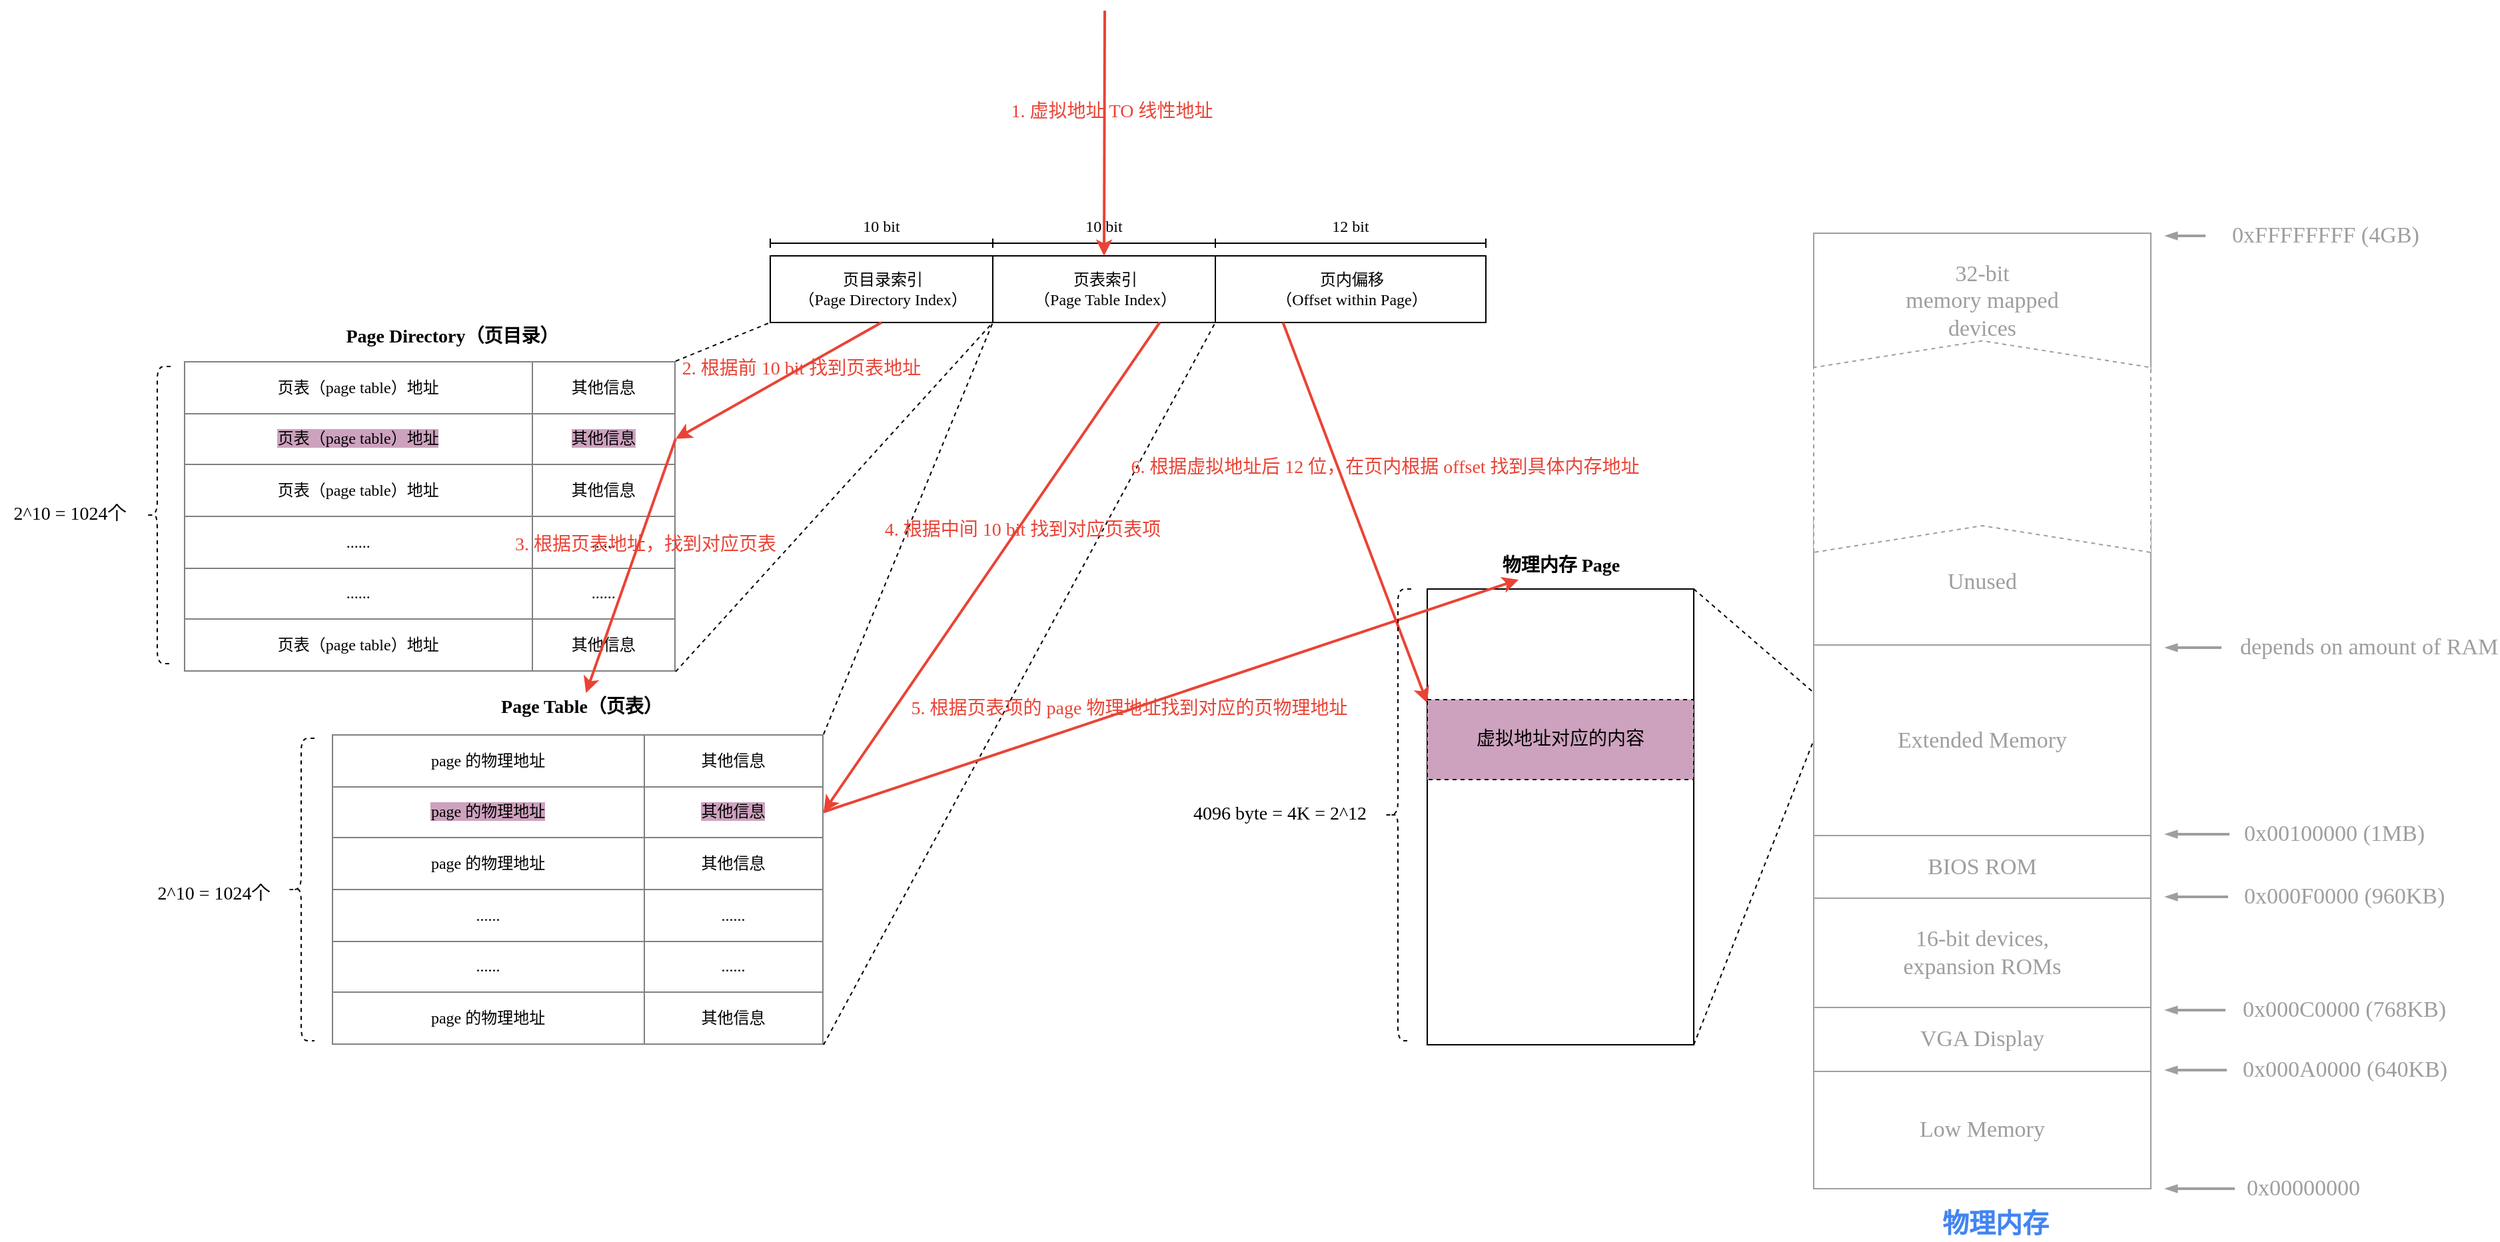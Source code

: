 <mxfile version="13.0.3" type="device"><diagram id="6KUwOxn8q8xdI3PRetwl" name="第 1 页"><mxGraphModel dx="2866" dy="1620" grid="0" gridSize="10" guides="1" tooltips="1" connect="1" arrows="1" fold="1" page="0" pageScale="1" pageWidth="827" pageHeight="1169" math="0" shadow="0"><root><mxCell id="0"/><mxCell id="1" parent="0"/><mxCell id="YWTQ7E8s6NrIF0hfPg3s-1" value="页目录索引&lt;br&gt;（Page Directory Index）" style="rounded=0;fontFamily=Comic Sans MS;align=center;html=1;" vertex="1" parent="1"><mxGeometry x="-26" y="127" width="167" height="50" as="geometry"/></mxCell><mxCell id="YWTQ7E8s6NrIF0hfPg3s-2" value="页表索引&lt;br&gt;（Page Table Index）" style="rounded=0;fontFamily=Comic Sans MS;html=1;" vertex="1" parent="1"><mxGeometry x="141" y="127" width="167" height="50" as="geometry"/></mxCell><mxCell id="YWTQ7E8s6NrIF0hfPg3s-3" value="页内偏移&lt;br&gt;（Offset within Page）" style="rounded=0;fontFamily=Comic Sans MS;html=1;" vertex="1" parent="1"><mxGeometry x="308" y="127" width="203" height="50" as="geometry"/></mxCell><mxCell id="YWTQ7E8s6NrIF0hfPg3s-4" value="10 bit" style="shape=crossbar;whiteSpace=wrap;html=1;rounded=1;fontFamily=Comic Sans MS;align=center;verticalAlign=bottom;labelPosition=center;verticalLabelPosition=top;" vertex="1" parent="1"><mxGeometry x="-26" y="114" width="167" height="7" as="geometry"/></mxCell><mxCell id="YWTQ7E8s6NrIF0hfPg3s-6" value="10 bit" style="shape=crossbar;whiteSpace=wrap;html=1;rounded=1;fontFamily=Comic Sans MS;align=center;verticalAlign=bottom;labelPosition=center;verticalLabelPosition=top;" vertex="1" parent="1"><mxGeometry x="141" y="114" width="167" height="7" as="geometry"/></mxCell><mxCell id="YWTQ7E8s6NrIF0hfPg3s-7" value="12 bit" style="shape=crossbar;whiteSpace=wrap;html=1;rounded=1;fontFamily=Comic Sans MS;align=center;verticalAlign=bottom;labelPosition=center;verticalLabelPosition=top;" vertex="1" parent="1"><mxGeometry x="308" y="114" width="203" height="7" as="geometry"/></mxCell><mxCell id="YWTQ7E8s6NrIF0hfPg3s-9" value="&lt;table border=&quot;1&quot; width=&quot;100%&quot; style=&quot;width: 100% ; height: 100% ; border-collapse: collapse&quot;&gt;&lt;tbody&gt;&lt;tr&gt;&lt;td align=&quot;center&quot;&gt;页表（page table）地址&lt;/td&gt;&lt;td align=&quot;center&quot;&gt;其他信息&lt;/td&gt;&lt;/tr&gt;&lt;tr&gt;&lt;td align=&quot;center&quot;&gt;&lt;span style=&quot;background-color: rgb(205 , 162 , 190)&quot;&gt;页表（page table）地址&lt;/span&gt;&lt;/td&gt;&lt;td align=&quot;center&quot;&gt;&lt;span style=&quot;background-color: rgb(205 , 162 , 190)&quot;&gt;其他信息&lt;/span&gt;&lt;/td&gt;&lt;/tr&gt;&lt;tr&gt;&lt;td align=&quot;center&quot;&gt;页表（page table）地址&lt;/td&gt;&lt;td align=&quot;center&quot;&gt;其他信息&lt;/td&gt;&lt;/tr&gt;&lt;tr&gt;&lt;td&gt;......&lt;/td&gt;&lt;td&gt;......&lt;/td&gt;&lt;/tr&gt;&lt;tr&gt;&lt;td&gt;......&lt;/td&gt;&lt;td&gt;......&lt;/td&gt;&lt;/tr&gt;&lt;tr&gt;&lt;td&gt;页表（page table）地址&lt;br&gt;&lt;/td&gt;&lt;td&gt;其他信息&lt;br&gt;&lt;/td&gt;&lt;/tr&gt;&lt;/tbody&gt;&lt;/table&gt;" style="text;html=1;strokeColor=none;fillColor=none;overflow=fill;fontFamily=Comic Sans MS;align=center;" vertex="1" parent="1"><mxGeometry x="-466" y="206" width="369" height="233" as="geometry"/></mxCell><mxCell id="YWTQ7E8s6NrIF0hfPg3s-11" value="" style="endArrow=none;dashed=1;html=1;fontFamily=Comic Sans MS;entryX=0;entryY=1;entryDx=0;entryDy=0;exitX=1;exitY=0;exitDx=0;exitDy=0;" edge="1" parent="1" source="YWTQ7E8s6NrIF0hfPg3s-9" target="YWTQ7E8s6NrIF0hfPg3s-1"><mxGeometry width="50" height="50" relative="1" as="geometry"><mxPoint x="41" y="380" as="sourcePoint"/><mxPoint x="91" y="330" as="targetPoint"/></mxGeometry></mxCell><mxCell id="YWTQ7E8s6NrIF0hfPg3s-12" value="" style="endArrow=none;dashed=1;html=1;fontFamily=Comic Sans MS;entryX=1;entryY=1;entryDx=0;entryDy=0;exitX=1;exitY=1;exitDx=0;exitDy=0;" edge="1" parent="1" source="YWTQ7E8s6NrIF0hfPg3s-9" target="YWTQ7E8s6NrIF0hfPg3s-1"><mxGeometry width="50" height="50" relative="1" as="geometry"><mxPoint x="-227" y="280" as="sourcePoint"/><mxPoint x="-16" y="187" as="targetPoint"/></mxGeometry></mxCell><mxCell id="YWTQ7E8s6NrIF0hfPg3s-14" value="Page Directory（页目录）" style="text;html=1;align=center;verticalAlign=middle;resizable=0;points=[];autosize=1;fontFamily=Comic Sans MS;fontSize=14;fontStyle=1" vertex="1" parent="1"><mxGeometry x="-356" y="177" width="181" height="21" as="geometry"/></mxCell><mxCell id="YWTQ7E8s6NrIF0hfPg3s-15" value="" style="shape=curlyBracket;whiteSpace=wrap;html=1;rounded=1;fontFamily=Comic Sans MS;fontSize=14;align=center;dashed=1;" vertex="1" parent="1"><mxGeometry x="-496" y="210" width="20" height="223" as="geometry"/></mxCell><mxCell id="YWTQ7E8s6NrIF0hfPg3s-16" value="2^10 = 1024个" style="text;html=1;align=center;verticalAlign=middle;resizable=0;points=[];autosize=1;fontSize=14;fontFamily=Comic Sans MS;" vertex="1" parent="1"><mxGeometry x="-604" y="310" width="103" height="21" as="geometry"/></mxCell><mxCell id="YWTQ7E8s6NrIF0hfPg3s-17" value="&lt;table border=&quot;1&quot; width=&quot;100%&quot; style=&quot;width: 100% ; height: 100% ; border-collapse: collapse&quot;&gt;&lt;tbody&gt;&lt;tr&gt;&lt;td align=&quot;center&quot;&gt;page 的物理地址&lt;/td&gt;&lt;td align=&quot;center&quot;&gt;其他信息&lt;/td&gt;&lt;/tr&gt;&lt;tr&gt;&lt;td align=&quot;center&quot;&gt;&lt;span style=&quot;background-color: rgb(205 , 162 , 190)&quot;&gt;page 的物理地址&lt;br&gt;&lt;/span&gt;&lt;/td&gt;&lt;td align=&quot;center&quot;&gt;&lt;span style=&quot;background-color: rgb(205 , 162 , 190)&quot;&gt;其他信息&lt;/span&gt;&lt;/td&gt;&lt;/tr&gt;&lt;tr&gt;&lt;td align=&quot;center&quot;&gt;page 的物理地址&lt;br&gt;&lt;/td&gt;&lt;td align=&quot;center&quot;&gt;其他信息&lt;/td&gt;&lt;/tr&gt;&lt;tr&gt;&lt;td&gt;......&lt;/td&gt;&lt;td&gt;......&lt;/td&gt;&lt;/tr&gt;&lt;tr&gt;&lt;td&gt;......&lt;/td&gt;&lt;td&gt;......&lt;/td&gt;&lt;/tr&gt;&lt;tr&gt;&lt;td&gt;page 的物理地址&lt;br&gt;&lt;/td&gt;&lt;td&gt;其他信息&lt;br&gt;&lt;/td&gt;&lt;/tr&gt;&lt;/tbody&gt;&lt;/table&gt;" style="text;html=1;strokeColor=none;fillColor=none;overflow=fill;fontFamily=Comic Sans MS;align=center;" vertex="1" parent="1"><mxGeometry x="-355" y="486" width="369" height="233" as="geometry"/></mxCell><mxCell id="YWTQ7E8s6NrIF0hfPg3s-18" value="Page Table（页表）" style="text;html=1;align=center;verticalAlign=middle;resizable=0;points=[];autosize=1;fontFamily=Comic Sans MS;fontSize=14;fontStyle=1" vertex="1" parent="1"><mxGeometry x="-238" y="455" width="140" height="21" as="geometry"/></mxCell><mxCell id="YWTQ7E8s6NrIF0hfPg3s-19" value="" style="endArrow=none;dashed=1;html=1;fontFamily=Comic Sans MS;entryX=0;entryY=1;entryDx=0;entryDy=0;exitX=1;exitY=0;exitDx=0;exitDy=0;" edge="1" parent="1" source="YWTQ7E8s6NrIF0hfPg3s-17" target="YWTQ7E8s6NrIF0hfPg3s-2"><mxGeometry width="50" height="50" relative="1" as="geometry"><mxPoint x="-87" y="449" as="sourcePoint"/><mxPoint x="151" y="187" as="targetPoint"/></mxGeometry></mxCell><mxCell id="YWTQ7E8s6NrIF0hfPg3s-20" value="" style="endArrow=none;dashed=1;html=1;fontFamily=Comic Sans MS;entryX=1;entryY=1;entryDx=0;entryDy=0;exitX=1;exitY=1;exitDx=0;exitDy=0;" edge="1" parent="1" source="YWTQ7E8s6NrIF0hfPg3s-17" target="YWTQ7E8s6NrIF0hfPg3s-2"><mxGeometry width="50" height="50" relative="1" as="geometry"><mxPoint x="254" y="516" as="sourcePoint"/><mxPoint x="151" y="187" as="targetPoint"/></mxGeometry></mxCell><mxCell id="YWTQ7E8s6NrIF0hfPg3s-21" value="" style="shape=curlyBracket;whiteSpace=wrap;html=1;rounded=1;fontFamily=Comic Sans MS;fontSize=14;align=center;dashed=1;" vertex="1" parent="1"><mxGeometry x="-388" y="489" width="20" height="227" as="geometry"/></mxCell><mxCell id="YWTQ7E8s6NrIF0hfPg3s-22" value="2^10 = 1024个" style="text;html=1;align=center;verticalAlign=middle;resizable=0;points=[];autosize=1;fontSize=14;fontFamily=Comic Sans MS;" vertex="1" parent="1"><mxGeometry x="-496" y="595" width="103" height="21" as="geometry"/></mxCell><mxCell id="YWTQ7E8s6NrIF0hfPg3s-23" value="&lt;span style=&quot;text-align: left;&quot;&gt;Low Memory&lt;/span&gt;" style="rounded=0;whiteSpace=wrap;html=1;labelBackgroundColor=none;fontSize=17;fontColor=#9E9E9E;align=center;strokeColor=#9E9E9E;fontFamily=Comic Sans MS;" vertex="1" parent="1"><mxGeometry x="757" y="739" width="253" height="88" as="geometry"/></mxCell><mxCell id="YWTQ7E8s6NrIF0hfPg3s-24" value="&lt;span style=&quot;text-align: left;&quot;&gt;VGA Display&lt;/span&gt;" style="rounded=0;whiteSpace=wrap;html=1;labelBackgroundColor=none;fontSize=17;fontColor=#9E9E9E;align=center;strokeColor=#9E9E9E;fontFamily=Comic Sans MS;" vertex="1" parent="1"><mxGeometry x="757" y="691" width="253" height="48" as="geometry"/></mxCell><mxCell id="YWTQ7E8s6NrIF0hfPg3s-25" value="&lt;span style=&quot;text-align: left;&quot;&gt;16-bit devices,&lt;br&gt;&lt;/span&gt;&lt;span style=&quot;text-align: left;&quot;&gt;expansion ROMs&lt;/span&gt;&lt;span style=&quot;text-align: left;&quot;&gt;&lt;br&gt;&lt;/span&gt;" style="rounded=0;whiteSpace=wrap;html=1;labelBackgroundColor=none;fontSize=17;fontColor=#9E9E9E;align=center;strokeColor=#9E9E9E;fontFamily=Comic Sans MS;" vertex="1" parent="1"><mxGeometry x="757" y="609" width="253" height="82" as="geometry"/></mxCell><mxCell id="YWTQ7E8s6NrIF0hfPg3s-26" value="&lt;span style=&quot;text-align: left;&quot;&gt;BIOS ROM&lt;/span&gt;" style="rounded=0;whiteSpace=wrap;html=1;labelBackgroundColor=none;fontSize=17;fontColor=#9E9E9E;align=center;strokeColor=#9E9E9E;fontFamily=Comic Sans MS;" vertex="1" parent="1"><mxGeometry x="757" y="562" width="253" height="47" as="geometry"/></mxCell><mxCell id="YWTQ7E8s6NrIF0hfPg3s-27" value="&lt;span style=&quot;text-align: left;&quot;&gt;Extended Memory&lt;/span&gt;" style="rounded=0;whiteSpace=wrap;html=1;labelBackgroundColor=none;fontSize=17;fontColor=#9E9E9E;align=center;strokeColor=#9E9E9E;fontFamily=Comic Sans MS;" vertex="1" parent="1"><mxGeometry x="757" y="419" width="253" height="143" as="geometry"/></mxCell><mxCell id="YWTQ7E8s6NrIF0hfPg3s-28" value="&lt;span style=&quot;text-align: left;&quot;&gt;Unused&lt;/span&gt;" style="rounded=0;whiteSpace=wrap;html=1;labelBackgroundColor=none;fontSize=17;fontColor=#9E9E9E;align=center;strokeColor=#9E9E9E;fontFamily=Comic Sans MS;" vertex="1" parent="1"><mxGeometry x="757" y="325" width="253" height="94" as="geometry"/></mxCell><mxCell id="YWTQ7E8s6NrIF0hfPg3s-29" value="物理内存" style="text;html=1;align=center;verticalAlign=middle;resizable=0;points=[];autosize=1;fontSize=20;fontColor=#4284F3;strokeColor=none;fontFamily=Comic Sans MS;fontStyle=1" vertex="1" parent="1"><mxGeometry x="848" y="838" width="90" height="28" as="geometry"/></mxCell><mxCell id="YWTQ7E8s6NrIF0hfPg3s-30" value="&lt;span style=&quot;text-align: left;&quot;&gt;32-bit&lt;br&gt;&lt;/span&gt;&lt;span style=&quot;text-align: left;&quot;&gt;memory mapped&lt;br&gt;&lt;/span&gt;&lt;span style=&quot;text-align: left;&quot;&gt;devices&lt;/span&gt;" style="rounded=0;whiteSpace=wrap;html=1;labelBackgroundColor=none;fontSize=17;fontColor=#9E9E9E;align=center;strokeColor=#9E9E9E;fontFamily=Comic Sans MS;" vertex="1" parent="1"><mxGeometry x="757" y="110" width="253" height="102" as="geometry"/></mxCell><mxCell id="YWTQ7E8s6NrIF0hfPg3s-31" value="" style="shape=step;perimeter=stepPerimeter;whiteSpace=wrap;html=1;fixedSize=1;labelBackgroundColor=none;fontSize=17;fontColor=#9E9E9E;align=center;rotation=-90;strokeColor=#9E9E9E;dashed=1;fontFamily=Comic Sans MS;" vertex="1" parent="1"><mxGeometry x="804.13" y="143.63" width="158.75" height="253" as="geometry"/></mxCell><mxCell id="YWTQ7E8s6NrIF0hfPg3s-32" value="&amp;nbsp; &amp;nbsp; &amp;nbsp; &amp;nbsp; &amp;nbsp; &amp;nbsp;&lt;span style=&quot;font-size: 17px;&quot;&gt;0x00000000&lt;/span&gt;" style="edgeStyle=orthogonalEdgeStyle;fontSize=12;html=1;endArrow=blockThin;endFill=1;rounded=0;strokeWidth=2;endSize=4;startSize=4;dashed=0;strokeColor=#9E9E9E;labelPosition=right;verticalLabelPosition=middle;align=left;verticalAlign=middle;labelBackgroundColor=none;fontColor=#9E9E9E;fontFamily=Comic Sans MS;" edge="1" parent="1"><mxGeometry width="100" relative="1" as="geometry"><mxPoint x="1073" y="827" as="sourcePoint"/><mxPoint x="1021" y="827" as="targetPoint"/></mxGeometry></mxCell><mxCell id="YWTQ7E8s6NrIF0hfPg3s-33" value="&amp;nbsp; &amp;nbsp; &amp;nbsp; &amp;nbsp; &amp;nbsp; &amp;nbsp;&lt;span style=&quot;font-size: 17px;&quot;&gt;0xFFFFFFFF&amp;nbsp;&lt;/span&gt;&lt;span style=&quot;font-size: 17px; box-sizing: border-box;&quot;&gt;(&lt;/span&gt;&lt;span style=&quot;font-size: 17px;&quot;&gt;4GB&lt;/span&gt;&lt;span style=&quot;font-size: 17px; box-sizing: border-box;&quot;&gt;)&lt;/span&gt;" style="edgeStyle=orthogonalEdgeStyle;fontSize=12;html=1;endArrow=blockThin;endFill=1;rounded=0;strokeWidth=2;endSize=4;startSize=4;dashed=0;strokeColor=#9E9E9E;labelPosition=right;verticalLabelPosition=middle;align=left;verticalAlign=middle;labelBackgroundColor=none;fontColor=#9E9E9E;fontFamily=Comic Sans MS;" edge="1" parent="1"><mxGeometry width="100" relative="1" as="geometry"><mxPoint x="1051" y="112" as="sourcePoint"/><mxPoint x="1021" y="112" as="targetPoint"/></mxGeometry></mxCell><mxCell id="YWTQ7E8s6NrIF0hfPg3s-34" value="&amp;nbsp; &amp;nbsp; &amp;nbsp; &amp;nbsp; &amp;nbsp; &amp;nbsp;&lt;span style=&quot;font-size: 17px;&quot;&gt;0x000A0000&amp;nbsp;&lt;/span&gt;&lt;span style=&quot;font-size: 17px; box-sizing: border-box;&quot;&gt;(&lt;/span&gt;&lt;span style=&quot;font-size: 17px;&quot;&gt;640KB&lt;/span&gt;&lt;span style=&quot;font-size: 17px; box-sizing: border-box;&quot;&gt;)&lt;/span&gt;" style="edgeStyle=orthogonalEdgeStyle;fontSize=12;html=1;endArrow=blockThin;endFill=1;rounded=0;strokeWidth=2;endSize=4;startSize=4;dashed=0;strokeColor=#9E9E9E;labelPosition=right;verticalLabelPosition=middle;align=left;verticalAlign=middle;labelBackgroundColor=none;fontColor=#9E9E9E;fontFamily=Comic Sans MS;" edge="1" parent="1"><mxGeometry width="100" relative="1" as="geometry"><mxPoint x="1067" y="738" as="sourcePoint"/><mxPoint x="1021" y="738" as="targetPoint"/></mxGeometry></mxCell><mxCell id="YWTQ7E8s6NrIF0hfPg3s-35" value="&amp;nbsp; &amp;nbsp; &amp;nbsp; &amp;nbsp; &amp;nbsp; &amp;nbsp;&lt;span style=&quot;font-size: 17px;&quot;&gt;depends on amount of RAM&lt;/span&gt;" style="edgeStyle=orthogonalEdgeStyle;fontSize=12;html=1;endArrow=blockThin;endFill=1;rounded=0;strokeWidth=2;endSize=4;startSize=4;dashed=0;strokeColor=#9E9E9E;labelPosition=right;verticalLabelPosition=middle;align=left;verticalAlign=middle;labelBackgroundColor=none;fontColor=#9E9E9E;fontFamily=Comic Sans MS;" edge="1" parent="1"><mxGeometry width="100" relative="1" as="geometry"><mxPoint x="1063" y="421" as="sourcePoint"/><mxPoint x="1021" y="421" as="targetPoint"/></mxGeometry></mxCell><mxCell id="YWTQ7E8s6NrIF0hfPg3s-36" value="&amp;nbsp; &amp;nbsp; &amp;nbsp; &amp;nbsp; &amp;nbsp; &amp;nbsp;&lt;span style=&quot;font-size: 17px;&quot;&gt;0x00100000&amp;nbsp;&lt;/span&gt;&lt;span style=&quot;font-size: 17px; box-sizing: border-box;&quot;&gt;(&lt;/span&gt;&lt;span style=&quot;font-size: 17px;&quot;&gt;1MB&lt;/span&gt;&lt;span style=&quot;font-size: 17px; box-sizing: border-box;&quot;&gt;)&lt;/span&gt;" style="edgeStyle=orthogonalEdgeStyle;fontSize=12;html=1;endArrow=blockThin;endFill=1;rounded=0;strokeWidth=2;endSize=4;startSize=4;dashed=0;strokeColor=#9E9E9E;labelPosition=right;verticalLabelPosition=middle;align=left;verticalAlign=middle;labelBackgroundColor=none;fontColor=#9E9E9E;fontFamily=Comic Sans MS;" edge="1" parent="1"><mxGeometry width="100" relative="1" as="geometry"><mxPoint x="1069" y="561" as="sourcePoint"/><mxPoint x="1021" y="561" as="targetPoint"/></mxGeometry></mxCell><mxCell id="YWTQ7E8s6NrIF0hfPg3s-37" value="&amp;nbsp; &amp;nbsp; &amp;nbsp; &amp;nbsp; &amp;nbsp; &amp;nbsp;&lt;span style=&quot;font-size: 17px;&quot;&gt;0x000F0000&amp;nbsp;&lt;/span&gt;&lt;span style=&quot;font-size: 17px; box-sizing: border-box;&quot;&gt;(&lt;/span&gt;&lt;span style=&quot;font-size: 17px;&quot;&gt;960KB&lt;/span&gt;&lt;span style=&quot;font-size: 17px; box-sizing: border-box;&quot;&gt;)&lt;/span&gt;" style="edgeStyle=orthogonalEdgeStyle;fontSize=12;html=1;endArrow=blockThin;endFill=1;rounded=0;strokeWidth=2;endSize=4;startSize=4;dashed=0;strokeColor=#9E9E9E;labelPosition=right;verticalLabelPosition=middle;align=left;verticalAlign=middle;labelBackgroundColor=none;fontColor=#9E9E9E;fontFamily=Comic Sans MS;" edge="1" parent="1"><mxGeometry width="100" relative="1" as="geometry"><mxPoint x="1068" y="608" as="sourcePoint"/><mxPoint x="1021" y="608" as="targetPoint"/></mxGeometry></mxCell><mxCell id="YWTQ7E8s6NrIF0hfPg3s-38" value="&amp;nbsp; &amp;nbsp; &amp;nbsp; &amp;nbsp; &amp;nbsp; &amp;nbsp;&lt;span style=&quot;font-size: 17px;&quot;&gt;0x000C0000&amp;nbsp;&lt;/span&gt;&lt;span style=&quot;font-size: 17px; box-sizing: border-box;&quot;&gt;(&lt;/span&gt;&lt;span style=&quot;font-size: 17px;&quot;&gt;768KB&lt;/span&gt;&lt;span style=&quot;font-size: 17px; box-sizing: border-box;&quot;&gt;)&lt;/span&gt;" style="edgeStyle=orthogonalEdgeStyle;fontSize=12;html=1;endArrow=blockThin;endFill=1;rounded=0;strokeWidth=2;endSize=4;startSize=4;dashed=0;strokeColor=#9E9E9E;labelPosition=right;verticalLabelPosition=middle;align=left;verticalAlign=middle;labelBackgroundColor=none;fontColor=#9E9E9E;fontFamily=Comic Sans MS;" edge="1" parent="1"><mxGeometry width="100" relative="1" as="geometry"><mxPoint x="1066" y="693" as="sourcePoint"/><mxPoint x="1021" y="693" as="targetPoint"/></mxGeometry></mxCell><mxCell id="YWTQ7E8s6NrIF0hfPg3s-39" value="" style="endArrow=none;dashed=1;html=1;fontFamily=Comic Sans MS;fontSize=14;entryX=0;entryY=0.25;entryDx=0;entryDy=0;exitX=1;exitY=0;exitDx=0;exitDy=0;" edge="1" parent="1" source="YWTQ7E8s6NrIF0hfPg3s-40" target="YWTQ7E8s6NrIF0hfPg3s-27"><mxGeometry width="50" height="50" relative="1" as="geometry"><mxPoint x="288" y="500" as="sourcePoint"/><mxPoint x="202" y="535" as="targetPoint"/></mxGeometry></mxCell><mxCell id="YWTQ7E8s6NrIF0hfPg3s-40" value="" style="rounded=0;whiteSpace=wrap;html=1;fontFamily=Comic Sans MS;fontSize=14;align=center;" vertex="1" parent="1"><mxGeometry x="467" y="377" width="200" height="342" as="geometry"/></mxCell><mxCell id="YWTQ7E8s6NrIF0hfPg3s-41" value="" style="endArrow=none;dashed=1;html=1;fontFamily=Comic Sans MS;fontSize=14;entryX=0;entryY=0.5;entryDx=0;entryDy=0;exitX=1;exitY=1;exitDx=0;exitDy=0;" edge="1" parent="1" source="YWTQ7E8s6NrIF0hfPg3s-40" target="YWTQ7E8s6NrIF0hfPg3s-27"><mxGeometry width="50" height="50" relative="1" as="geometry"><mxPoint x="272" y="458" as="sourcePoint"/><mxPoint x="476" y="481.75" as="targetPoint"/></mxGeometry></mxCell><mxCell id="YWTQ7E8s6NrIF0hfPg3s-42" value="物理内存 Page" style="text;html=1;align=center;verticalAlign=middle;resizable=0;points=[];autosize=1;fontFamily=Comic Sans MS;fontSize=14;fontStyle=1" vertex="1" parent="1"><mxGeometry x="515.5" y="349" width="103" height="21" as="geometry"/></mxCell><mxCell id="YWTQ7E8s6NrIF0hfPg3s-47" value="" style="endArrow=classic;html=1;fontFamily=Comic Sans MS;fontSize=14;fontColor=#EA4335;entryX=0.5;entryY=0;entryDx=0;entryDy=0;strokeColor=#EA4335;strokeWidth=2;" edge="1" parent="1" target="YWTQ7E8s6NrIF0hfPg3s-2"><mxGeometry width="50" height="50" relative="1" as="geometry"><mxPoint x="225" y="-57" as="sourcePoint"/><mxPoint x="125" y="-30" as="targetPoint"/></mxGeometry></mxCell><mxCell id="YWTQ7E8s6NrIF0hfPg3s-48" value="1. 虚拟地址 TO 线性地址" style="edgeLabel;html=1;align=center;verticalAlign=middle;resizable=0;points=[];fontSize=14;fontFamily=Comic Sans MS;fontColor=#EA4335;labelBackgroundColor=none;" vertex="1" connectable="0" parent="YWTQ7E8s6NrIF0hfPg3s-47"><mxGeometry x="-0.141" relative="1" as="geometry"><mxPoint x="5.21" y="-3" as="offset"/></mxGeometry></mxCell><mxCell id="YWTQ7E8s6NrIF0hfPg3s-49" value="" style="endArrow=classic;html=1;fontFamily=Comic Sans MS;fontSize=14;fontColor=#EA4335;strokeColor=#EA4335;strokeWidth=2;exitX=0.5;exitY=1;exitDx=0;exitDy=0;entryX=1;entryY=0.25;entryDx=0;entryDy=0;" edge="1" parent="1" source="YWTQ7E8s6NrIF0hfPg3s-1" target="YWTQ7E8s6NrIF0hfPg3s-9"><mxGeometry width="50" height="50" relative="1" as="geometry"><mxPoint x="235" y="-47" as="sourcePoint"/><mxPoint x="234.5" y="137" as="targetPoint"/></mxGeometry></mxCell><mxCell id="YWTQ7E8s6NrIF0hfPg3s-50" value="2. 根据前 10 bit 找到页表地址" style="edgeLabel;html=1;align=center;verticalAlign=middle;resizable=0;points=[];fontSize=14;fontFamily=Comic Sans MS;fontColor=#EA4335;labelBackgroundColor=none;" vertex="1" connectable="0" parent="YWTQ7E8s6NrIF0hfPg3s-49"><mxGeometry x="-0.141" relative="1" as="geometry"><mxPoint x="5.21" y="-2.37" as="offset"/></mxGeometry></mxCell><mxCell id="YWTQ7E8s6NrIF0hfPg3s-51" value="" style="endArrow=classic;html=1;fontFamily=Comic Sans MS;fontSize=14;fontColor=#EA4335;strokeColor=#EA4335;strokeWidth=2;exitX=1;exitY=0.25;exitDx=0;exitDy=0;" edge="1" parent="1" source="YWTQ7E8s6NrIF0hfPg3s-9" target="YWTQ7E8s6NrIF0hfPg3s-18"><mxGeometry width="50" height="50" relative="1" as="geometry"><mxPoint x="67.5" y="187" as="sourcePoint"/><mxPoint x="210" y="523" as="targetPoint"/></mxGeometry></mxCell><mxCell id="YWTQ7E8s6NrIF0hfPg3s-52" value="3. 根据页表地址，找到对应页表" style="edgeLabel;html=1;align=center;verticalAlign=middle;resizable=0;points=[];fontSize=14;fontFamily=Comic Sans MS;fontColor=#EA4335;labelBackgroundColor=none;" vertex="1" connectable="0" parent="YWTQ7E8s6NrIF0hfPg3s-51"><mxGeometry x="-0.141" relative="1" as="geometry"><mxPoint x="5.21" y="-2.37" as="offset"/></mxGeometry></mxCell><mxCell id="YWTQ7E8s6NrIF0hfPg3s-53" value="" style="endArrow=classic;html=1;fontFamily=Comic Sans MS;fontSize=14;fontColor=#EA4335;strokeColor=#EA4335;strokeWidth=2;exitX=0.75;exitY=1;exitDx=0;exitDy=0;entryX=1;entryY=0.25;entryDx=0;entryDy=0;" edge="1" parent="1" source="YWTQ7E8s6NrIF0hfPg3s-2" target="YWTQ7E8s6NrIF0hfPg3s-17"><mxGeometry width="50" height="50" relative="1" as="geometry"><mxPoint x="-87" y="274.25" as="sourcePoint"/><mxPoint x="27.359" y="533" as="targetPoint"/></mxGeometry></mxCell><mxCell id="YWTQ7E8s6NrIF0hfPg3s-54" value="4. 根据中间 10 bit 找到对应页表项" style="edgeLabel;html=1;align=center;verticalAlign=middle;resizable=0;points=[];fontSize=14;fontFamily=Comic Sans MS;fontColor=#EA4335;labelBackgroundColor=none;" vertex="1" connectable="0" parent="YWTQ7E8s6NrIF0hfPg3s-53"><mxGeometry x="-0.141" relative="1" as="geometry"><mxPoint x="5.21" y="-2.37" as="offset"/></mxGeometry></mxCell><mxCell id="YWTQ7E8s6NrIF0hfPg3s-55" value="" style="endArrow=classic;html=1;fontFamily=Comic Sans MS;fontSize=14;fontColor=#EA4335;strokeColor=#EA4335;strokeWidth=2;exitX=1;exitY=0.25;exitDx=0;exitDy=0;" edge="1" parent="1" source="YWTQ7E8s6NrIF0hfPg3s-17" target="YWTQ7E8s6NrIF0hfPg3s-42"><mxGeometry width="50" height="50" relative="1" as="geometry"><mxPoint x="276.25" y="187" as="sourcePoint"/><mxPoint x="214" y="622.25" as="targetPoint"/></mxGeometry></mxCell><mxCell id="YWTQ7E8s6NrIF0hfPg3s-56" value="5. 根据页表项的 page 物理地址找到对应的页物理地址" style="edgeLabel;html=1;align=center;verticalAlign=middle;resizable=0;points=[];fontSize=14;fontFamily=Comic Sans MS;fontColor=#EA4335;labelBackgroundColor=none;" vertex="1" connectable="0" parent="YWTQ7E8s6NrIF0hfPg3s-55"><mxGeometry x="-0.141" relative="1" as="geometry"><mxPoint x="5.21" y="-2.37" as="offset"/></mxGeometry></mxCell><mxCell id="YWTQ7E8s6NrIF0hfPg3s-57" value="" style="endArrow=classic;html=1;fontFamily=Comic Sans MS;fontSize=14;fontColor=#EA4335;strokeColor=#EA4335;strokeWidth=2;exitX=0.25;exitY=1;exitDx=0;exitDy=0;entryX=0;entryY=0.25;entryDx=0;entryDy=0;" edge="1" parent="1" source="YWTQ7E8s6NrIF0hfPg3s-3" target="YWTQ7E8s6NrIF0hfPg3s-40"><mxGeometry width="50" height="50" relative="1" as="geometry"><mxPoint x="356.5" y="221" as="sourcePoint"/><mxPoint x="743.841" y="402" as="targetPoint"/></mxGeometry></mxCell><mxCell id="YWTQ7E8s6NrIF0hfPg3s-58" value="6. 根据虚拟地址后 12 位，在页内根据 offset 找到具体内存地址" style="edgeLabel;html=1;align=center;verticalAlign=middle;resizable=0;points=[];fontSize=14;fontFamily=Comic Sans MS;fontColor=#EA4335;labelBackgroundColor=none;" vertex="1" connectable="0" parent="YWTQ7E8s6NrIF0hfPg3s-57"><mxGeometry x="-0.141" relative="1" as="geometry"><mxPoint x="29.18" y="-13.4" as="offset"/></mxGeometry></mxCell><mxCell id="YWTQ7E8s6NrIF0hfPg3s-59" value="虚拟地址对应的内容" style="rounded=0;whiteSpace=wrap;html=1;labelBackgroundColor=none;fontFamily=Comic Sans MS;fontSize=14;fontColor=#000000;align=center;fillColor=#CDA2BE;dashed=1;" vertex="1" parent="1"><mxGeometry x="467" y="460" width="200" height="60" as="geometry"/></mxCell><mxCell id="YWTQ7E8s6NrIF0hfPg3s-64" value="" style="shape=curlyBracket;whiteSpace=wrap;html=1;rounded=1;fontFamily=Comic Sans MS;fontSize=14;align=center;dashed=1;" vertex="1" parent="1"><mxGeometry x="435" y="377" width="20" height="339" as="geometry"/></mxCell><mxCell id="YWTQ7E8s6NrIF0hfPg3s-65" value="4096 byte = 4K = 2^12" style="text;html=1;align=center;verticalAlign=middle;resizable=0;points=[];autosize=1;fontSize=14;fontFamily=Comic Sans MS;" vertex="1" parent="1"><mxGeometry x="277" y="535" width="158" height="21" as="geometry"/></mxCell></root></mxGraphModel></diagram></mxfile>